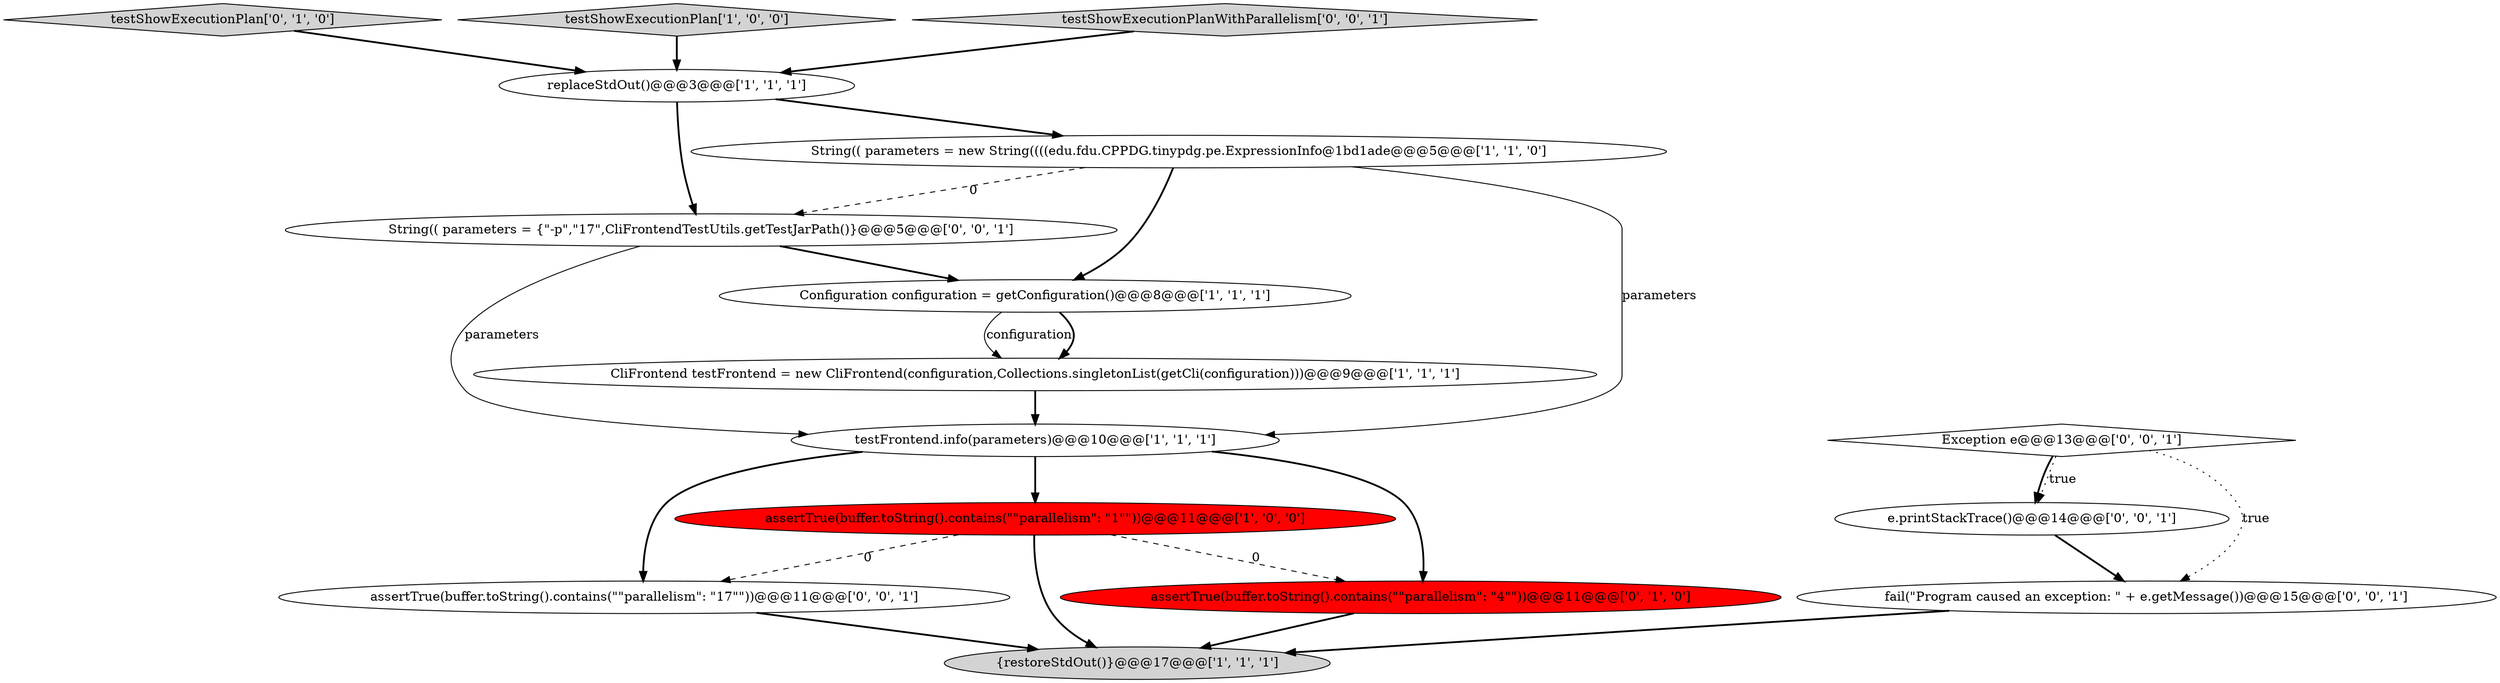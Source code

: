 digraph {
2 [style = filled, label = "{restoreStdOut()}@@@17@@@['1', '1', '1']", fillcolor = lightgray, shape = ellipse image = "AAA0AAABBB1BBB"];
12 [style = filled, label = "assertTrue(buffer.toString().contains(\"\"parallelism\": \"17\"\"))@@@11@@@['0', '0', '1']", fillcolor = white, shape = ellipse image = "AAA0AAABBB3BBB"];
9 [style = filled, label = "testShowExecutionPlan['0', '1', '0']", fillcolor = lightgray, shape = diamond image = "AAA0AAABBB2BBB"];
3 [style = filled, label = "testFrontend.info(parameters)@@@10@@@['1', '1', '1']", fillcolor = white, shape = ellipse image = "AAA0AAABBB1BBB"];
11 [style = filled, label = "String(( parameters = {\"-p\",\"17\",CliFrontendTestUtils.getTestJarPath()}@@@5@@@['0', '0', '1']", fillcolor = white, shape = ellipse image = "AAA0AAABBB3BBB"];
8 [style = filled, label = "assertTrue(buffer.toString().contains(\"\"parallelism\": \"4\"\"))@@@11@@@['0', '1', '0']", fillcolor = red, shape = ellipse image = "AAA1AAABBB2BBB"];
6 [style = filled, label = "CliFrontend testFrontend = new CliFrontend(configuration,Collections.singletonList(getCli(configuration)))@@@9@@@['1', '1', '1']", fillcolor = white, shape = ellipse image = "AAA0AAABBB1BBB"];
7 [style = filled, label = "replaceStdOut()@@@3@@@['1', '1', '1']", fillcolor = white, shape = ellipse image = "AAA0AAABBB1BBB"];
13 [style = filled, label = "fail(\"Program caused an exception: \" + e.getMessage())@@@15@@@['0', '0', '1']", fillcolor = white, shape = ellipse image = "AAA0AAABBB3BBB"];
5 [style = filled, label = "Configuration configuration = getConfiguration()@@@8@@@['1', '1', '1']", fillcolor = white, shape = ellipse image = "AAA0AAABBB1BBB"];
1 [style = filled, label = "testShowExecutionPlan['1', '0', '0']", fillcolor = lightgray, shape = diamond image = "AAA0AAABBB1BBB"];
10 [style = filled, label = "Exception e@@@13@@@['0', '0', '1']", fillcolor = white, shape = diamond image = "AAA0AAABBB3BBB"];
15 [style = filled, label = "testShowExecutionPlanWithParallelism['0', '0', '1']", fillcolor = lightgray, shape = diamond image = "AAA0AAABBB3BBB"];
14 [style = filled, label = "e.printStackTrace()@@@14@@@['0', '0', '1']", fillcolor = white, shape = ellipse image = "AAA0AAABBB3BBB"];
0 [style = filled, label = "String(( parameters = new String((((edu.fdu.CPPDG.tinypdg.pe.ExpressionInfo@1bd1ade@@@5@@@['1', '1', '0']", fillcolor = white, shape = ellipse image = "AAA0AAABBB1BBB"];
4 [style = filled, label = "assertTrue(buffer.toString().contains(\"\"parallelism\": \"1\"\"))@@@11@@@['1', '0', '0']", fillcolor = red, shape = ellipse image = "AAA1AAABBB1BBB"];
6->3 [style = bold, label=""];
7->11 [style = bold, label=""];
15->7 [style = bold, label=""];
10->14 [style = bold, label=""];
5->6 [style = solid, label="configuration"];
7->0 [style = bold, label=""];
0->11 [style = dashed, label="0"];
4->2 [style = bold, label=""];
3->12 [style = bold, label=""];
9->7 [style = bold, label=""];
3->4 [style = bold, label=""];
1->7 [style = bold, label=""];
0->3 [style = solid, label="parameters"];
4->12 [style = dashed, label="0"];
10->14 [style = dotted, label="true"];
11->5 [style = bold, label=""];
12->2 [style = bold, label=""];
11->3 [style = solid, label="parameters"];
5->6 [style = bold, label=""];
8->2 [style = bold, label=""];
10->13 [style = dotted, label="true"];
3->8 [style = bold, label=""];
4->8 [style = dashed, label="0"];
14->13 [style = bold, label=""];
0->5 [style = bold, label=""];
13->2 [style = bold, label=""];
}
